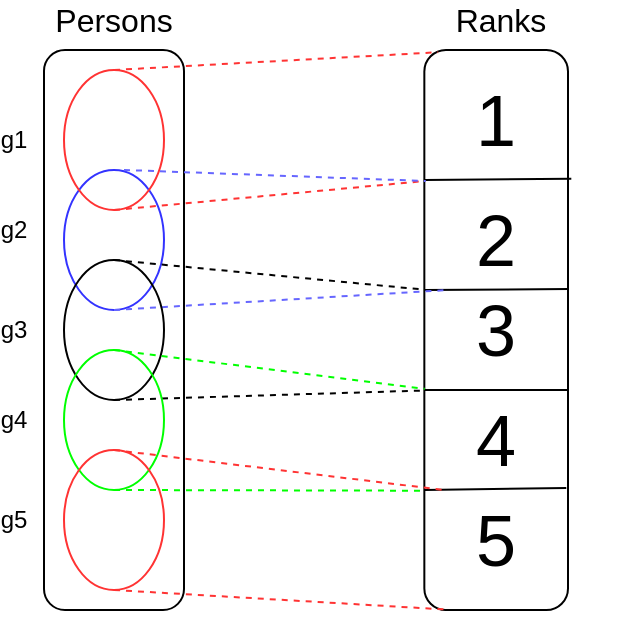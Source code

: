 <mxfile version="12.4.8" type="device"><diagram id="rfL1JB9nGoBL4IKAvg1d" name="Page-1"><mxGraphModel dx="676" dy="357" grid="1" gridSize="10" guides="1" tooltips="1" connect="1" arrows="1" fold="1" page="1" pageScale="1" pageWidth="1100" pageHeight="850" math="0" shadow="0"><root><mxCell id="0"/><mxCell id="1" parent="0"/><mxCell id="i7EHOKc7u7BXdakb4S9F-1" value="" style="rounded=1;whiteSpace=wrap;html=1;" parent="1" vertex="1"><mxGeometry x="120" y="40" width="70" height="280" as="geometry"/></mxCell><mxCell id="i7EHOKc7u7BXdakb4S9F-51" value="&lt;font style=&quot;font-size: 16px&quot;&gt;Persons&lt;/font&gt;" style="text;html=1;strokeColor=none;fillColor=none;align=center;verticalAlign=middle;whiteSpace=wrap;rounded=0;" parent="1" vertex="1"><mxGeometry x="125" y="15" width="60" height="20" as="geometry"/></mxCell><mxCell id="06StdFXaa37DhPuEfE3w-1" value="" style="group;container=1;fontStyle=4" parent="1" vertex="1" connectable="0"><mxGeometry x="302" y="15" width="108" height="315" as="geometry"><mxRectangle x="302" y="15" width="40" height="20" as="alternateBounds"/></mxGeometry></mxCell><mxCell id="i7EHOKc7u7BXdakb4S9F-7" value="" style="rounded=1;whiteSpace=wrap;html=1;" parent="06StdFXaa37DhPuEfE3w-1" vertex="1"><mxGeometry x="8.17" y="25" width="71.83" height="280" as="geometry"/></mxCell><mxCell id="i7EHOKc7u7BXdakb4S9F-8" value="" style="endArrow=none;html=1;entryX=1.023;entryY=0.23;entryDx=0;entryDy=0;entryPerimeter=0;" parent="06StdFXaa37DhPuEfE3w-1" target="i7EHOKc7u7BXdakb4S9F-7" edge="1"><mxGeometry width="50" height="50" relative="1" as="geometry"><mxPoint x="8.168" y="90" as="sourcePoint"/><mxPoint x="39.933" y="90" as="targetPoint"/></mxGeometry></mxCell><mxCell id="i7EHOKc7u7BXdakb4S9F-9" value="" style="endArrow=none;html=1;exitX=0;exitY=0.25;exitDx=0;exitDy=0;entryX=1.006;entryY=0.427;entryDx=0;entryDy=0;entryPerimeter=0;" parent="06StdFXaa37DhPuEfE3w-1" edge="1" target="i7EHOKc7u7BXdakb4S9F-7"><mxGeometry width="50" height="50" relative="1" as="geometry"><mxPoint x="8.168" y="145" as="sourcePoint"/><mxPoint x="39.933" y="145" as="targetPoint"/></mxGeometry></mxCell><mxCell id="i7EHOKc7u7BXdakb4S9F-10" value="" style="endArrow=none;html=1;exitX=0;exitY=0.25;exitDx=0;exitDy=0;entryX=1.001;entryY=0.607;entryDx=0;entryDy=0;entryPerimeter=0;" parent="06StdFXaa37DhPuEfE3w-1" edge="1" target="i7EHOKc7u7BXdakb4S9F-7"><mxGeometry width="50" height="50" relative="1" as="geometry"><mxPoint x="8.168" y="195" as="sourcePoint"/><mxPoint x="98" y="194" as="targetPoint"/></mxGeometry></mxCell><mxCell id="i7EHOKc7u7BXdakb4S9F-11" value="" style="endArrow=none;html=1;exitX=0;exitY=0.25;exitDx=0;exitDy=0;entryX=0.988;entryY=0.782;entryDx=0;entryDy=0;entryPerimeter=0;" parent="06StdFXaa37DhPuEfE3w-1" edge="1" target="i7EHOKc7u7BXdakb4S9F-7"><mxGeometry width="50" height="50" relative="1" as="geometry"><mxPoint x="8.168" y="245" as="sourcePoint"/><mxPoint x="39.933" y="245" as="targetPoint"/></mxGeometry></mxCell><mxCell id="i7EHOKc7u7BXdakb4S9F-12" value="&lt;font style=&quot;font-size: 36px&quot;&gt;1&lt;/font&gt;" style="text;html=1;strokeColor=none;fillColor=none;align=center;verticalAlign=middle;whiteSpace=wrap;rounded=0;" parent="06StdFXaa37DhPuEfE3w-1" vertex="1"><mxGeometry x="35.005" y="45" width="18.151" height="30" as="geometry"/></mxCell><mxCell id="i7EHOKc7u7BXdakb4S9F-13" value="&lt;span style=&quot;font-size: 36px&quot;&gt;2&lt;/span&gt;" style="text;html=1;strokeColor=none;fillColor=none;align=center;verticalAlign=middle;whiteSpace=wrap;rounded=0;" parent="06StdFXaa37DhPuEfE3w-1" vertex="1"><mxGeometry x="35.005" y="105" width="18.151" height="30" as="geometry"/></mxCell><mxCell id="i7EHOKc7u7BXdakb4S9F-14" value="&lt;font style=&quot;font-size: 36px&quot;&gt;3&lt;/font&gt;" style="text;html=1;strokeColor=none;fillColor=none;align=center;verticalAlign=middle;whiteSpace=wrap;rounded=0;" parent="06StdFXaa37DhPuEfE3w-1" vertex="1"><mxGeometry x="35.005" y="150" width="18.151" height="30" as="geometry"/></mxCell><mxCell id="i7EHOKc7u7BXdakb4S9F-15" value="&lt;font style=&quot;font-size: 36px&quot;&gt;4&lt;/font&gt;" style="text;html=1;strokeColor=none;fillColor=none;align=center;verticalAlign=middle;whiteSpace=wrap;rounded=0;" parent="06StdFXaa37DhPuEfE3w-1" vertex="1"><mxGeometry x="35.005" y="205" width="18.151" height="30" as="geometry"/></mxCell><mxCell id="i7EHOKc7u7BXdakb4S9F-16" value="&lt;font style=&quot;font-size: 36px&quot;&gt;5&lt;/font&gt;" style="text;html=1;strokeColor=none;fillColor=none;align=center;verticalAlign=middle;whiteSpace=wrap;rounded=0;" parent="06StdFXaa37DhPuEfE3w-1" vertex="1"><mxGeometry x="35.005" y="255" width="18.151" height="30" as="geometry"/></mxCell><mxCell id="JoEojeEOA0apPz36vXPH-11" value="&lt;font style=&quot;font-size: 16px&quot;&gt;Ranks&lt;/font&gt;" style="text;html=1;strokeColor=none;fillColor=none;align=center;verticalAlign=middle;whiteSpace=wrap;rounded=0;" vertex="1" parent="06StdFXaa37DhPuEfE3w-1"><mxGeometry x="33.127" width="27.227" height="20" as="geometry"/></mxCell><mxCell id="JoEojeEOA0apPz36vXPH-4" value="" style="ellipse;whiteSpace=wrap;html=1;fillColor=none;strokeColor=#3333FF;" vertex="1" parent="1"><mxGeometry x="130" y="100" width="50" height="70" as="geometry"/></mxCell><mxCell id="JoEojeEOA0apPz36vXPH-5" value="" style="ellipse;whiteSpace=wrap;html=1;fillColor=none;strokeColor=#FF3333;" vertex="1" parent="1"><mxGeometry x="130" y="50" width="50" height="70" as="geometry"/></mxCell><mxCell id="JoEojeEOA0apPz36vXPH-12" value="" style="endArrow=none;dashed=1;html=1;exitX=0.5;exitY=1;exitDx=0;exitDy=0;entryX=0.003;entryY=0.234;entryDx=0;entryDy=0;entryPerimeter=0;strokeColor=#FF3333;" edge="1" parent="1" source="JoEojeEOA0apPz36vXPH-5" target="i7EHOKc7u7BXdakb4S9F-7"><mxGeometry width="50" height="50" relative="1" as="geometry"><mxPoint x="260" y="190" as="sourcePoint"/><mxPoint x="310" y="140" as="targetPoint"/></mxGeometry></mxCell><mxCell id="JoEojeEOA0apPz36vXPH-13" value="" style="endArrow=none;dashed=1;html=1;exitX=0.5;exitY=0;exitDx=0;exitDy=0;entryX=0.096;entryY=0.004;entryDx=0;entryDy=0;entryPerimeter=0;strokeColor=#FF3333;" edge="1" parent="1" source="JoEojeEOA0apPz36vXPH-5" target="i7EHOKc7u7BXdakb4S9F-7"><mxGeometry width="50" height="50" relative="1" as="geometry"><mxPoint x="220" y="100" as="sourcePoint"/><mxPoint x="270" y="50" as="targetPoint"/></mxGeometry></mxCell><mxCell id="JoEojeEOA0apPz36vXPH-15" value="" style="endArrow=none;dashed=1;html=1;exitX=0.6;exitY=0.714;exitDx=0;exitDy=0;exitPerimeter=0;entryX=0.01;entryY=0.234;entryDx=0;entryDy=0;entryPerimeter=0;strokeColor=#6666FF;" edge="1" parent="1" source="JoEojeEOA0apPz36vXPH-5" target="i7EHOKc7u7BXdakb4S9F-7"><mxGeometry width="50" height="50" relative="1" as="geometry"><mxPoint x="220" y="100" as="sourcePoint"/><mxPoint x="270" y="180" as="targetPoint"/></mxGeometry></mxCell><mxCell id="JoEojeEOA0apPz36vXPH-16" value="" style="endArrow=none;dashed=1;html=1;exitX=0.5;exitY=1;exitDx=0;exitDy=0;strokeColor=#6666FF;" edge="1" parent="1" source="JoEojeEOA0apPz36vXPH-4"><mxGeometry width="50" height="50" relative="1" as="geometry"><mxPoint x="120" y="400" as="sourcePoint"/><mxPoint x="322" y="160" as="targetPoint"/></mxGeometry></mxCell><mxCell id="JoEojeEOA0apPz36vXPH-17" value="" style="endArrow=none;dashed=1;html=1;exitX=0.5;exitY=0;exitDx=0;exitDy=0;entryX=0.001;entryY=0.428;entryDx=0;entryDy=0;entryPerimeter=0;" edge="1" parent="1" source="JoEojeEOA0apPz36vXPH-3" target="i7EHOKc7u7BXdakb4S9F-7"><mxGeometry width="50" height="50" relative="1" as="geometry"><mxPoint x="220" y="150" as="sourcePoint"/><mxPoint x="321" y="158" as="targetPoint"/></mxGeometry></mxCell><mxCell id="JoEojeEOA0apPz36vXPH-3" value="" style="ellipse;whiteSpace=wrap;html=1;fillColor=none;" vertex="1" parent="1"><mxGeometry x="130" y="145" width="50" height="70" as="geometry"/></mxCell><mxCell id="JoEojeEOA0apPz36vXPH-18" value="" style="endArrow=none;dashed=1;html=1;entryX=0.002;entryY=0.608;entryDx=0;entryDy=0;entryPerimeter=0;exitX=0.5;exitY=1;exitDx=0;exitDy=0;" edge="1" parent="1" source="JoEojeEOA0apPz36vXPH-3" target="i7EHOKc7u7BXdakb4S9F-7"><mxGeometry width="50" height="50" relative="1" as="geometry"><mxPoint x="150" y="400" as="sourcePoint"/><mxPoint x="200" y="350" as="targetPoint"/></mxGeometry></mxCell><mxCell id="JoEojeEOA0apPz36vXPH-2" value="" style="ellipse;whiteSpace=wrap;html=1;fillColor=none;strokeColor=#00FF00;" vertex="1" parent="1"><mxGeometry x="130" y="190" width="50" height="70" as="geometry"/></mxCell><mxCell id="JoEojeEOA0apPz36vXPH-19" value="" style="endArrow=none;dashed=1;html=1;exitX=0.5;exitY=0;exitDx=0;exitDy=0;entryX=0.003;entryY=0.605;entryDx=0;entryDy=0;entryPerimeter=0;strokeColor=#00FF00;" edge="1" parent="1" source="JoEojeEOA0apPz36vXPH-2" target="i7EHOKc7u7BXdakb4S9F-7"><mxGeometry width="50" height="50" relative="1" as="geometry"><mxPoint x="120" y="400" as="sourcePoint"/><mxPoint x="290" y="240" as="targetPoint"/></mxGeometry></mxCell><mxCell id="JoEojeEOA0apPz36vXPH-20" value="" style="endArrow=none;dashed=1;html=1;entryX=0.01;entryY=0.787;entryDx=0;entryDy=0;entryPerimeter=0;exitX=0.5;exitY=1;exitDx=0;exitDy=0;strokeColor=#00FF00;" edge="1" parent="1" source="JoEojeEOA0apPz36vXPH-2" target="i7EHOKc7u7BXdakb4S9F-7"><mxGeometry width="50" height="50" relative="1" as="geometry"><mxPoint x="120" y="400" as="sourcePoint"/><mxPoint x="170" y="350" as="targetPoint"/></mxGeometry></mxCell><mxCell id="JoEojeEOA0apPz36vXPH-21" value="" style="endArrow=none;dashed=1;html=1;exitX=0.5;exitY=0;exitDx=0;exitDy=0;strokeColor=#FF3333;" edge="1" parent="1" source="i7EHOKc7u7BXdakb4S9F-6"><mxGeometry width="50" height="50" relative="1" as="geometry"><mxPoint x="220" y="240" as="sourcePoint"/><mxPoint x="320" y="260" as="targetPoint"/></mxGeometry></mxCell><mxCell id="i7EHOKc7u7BXdakb4S9F-6" value="" style="ellipse;whiteSpace=wrap;html=1;fillColor=none;strokeColor=#FF3333;" parent="1" vertex="1"><mxGeometry x="130" y="240" width="50" height="70" as="geometry"/></mxCell><mxCell id="JoEojeEOA0apPz36vXPH-22" value="" style="endArrow=none;dashed=1;html=1;entryX=0.143;entryY=0.999;entryDx=0;entryDy=0;entryPerimeter=0;exitX=0.5;exitY=1;exitDx=0;exitDy=0;strokeColor=#FF3333;" edge="1" parent="1" source="i7EHOKc7u7BXdakb4S9F-6" target="i7EHOKc7u7BXdakb4S9F-7"><mxGeometry width="50" height="50" relative="1" as="geometry"><mxPoint x="120" y="400" as="sourcePoint"/><mxPoint x="170" y="350" as="targetPoint"/></mxGeometry></mxCell><mxCell id="JoEojeEOA0apPz36vXPH-23" value="g1" style="text;html=1;strokeColor=none;fillColor=none;align=center;verticalAlign=middle;whiteSpace=wrap;rounded=0;opacity=0;" vertex="1" parent="1"><mxGeometry x="100" y="75" width="10" height="20" as="geometry"/></mxCell><mxCell id="JoEojeEOA0apPz36vXPH-24" value="g2" style="text;html=1;strokeColor=none;fillColor=none;align=center;verticalAlign=middle;whiteSpace=wrap;rounded=0;opacity=0;" vertex="1" parent="1"><mxGeometry x="100" y="120" width="10" height="20" as="geometry"/></mxCell><mxCell id="JoEojeEOA0apPz36vXPH-25" value="g3" style="text;html=1;strokeColor=none;fillColor=none;align=center;verticalAlign=middle;whiteSpace=wrap;rounded=0;opacity=0;" vertex="1" parent="1"><mxGeometry x="100" y="170" width="10" height="20" as="geometry"/></mxCell><mxCell id="JoEojeEOA0apPz36vXPH-26" value="g4" style="text;html=1;strokeColor=none;fillColor=none;align=center;verticalAlign=middle;whiteSpace=wrap;rounded=0;opacity=0;" vertex="1" parent="1"><mxGeometry x="100" y="215" width="10" height="20" as="geometry"/></mxCell><mxCell id="JoEojeEOA0apPz36vXPH-27" value="g5" style="text;html=1;strokeColor=none;fillColor=none;align=center;verticalAlign=middle;whiteSpace=wrap;rounded=0;opacity=0;" vertex="1" parent="1"><mxGeometry x="100" y="265" width="10" height="20" as="geometry"/></mxCell></root></mxGraphModel></diagram></mxfile>